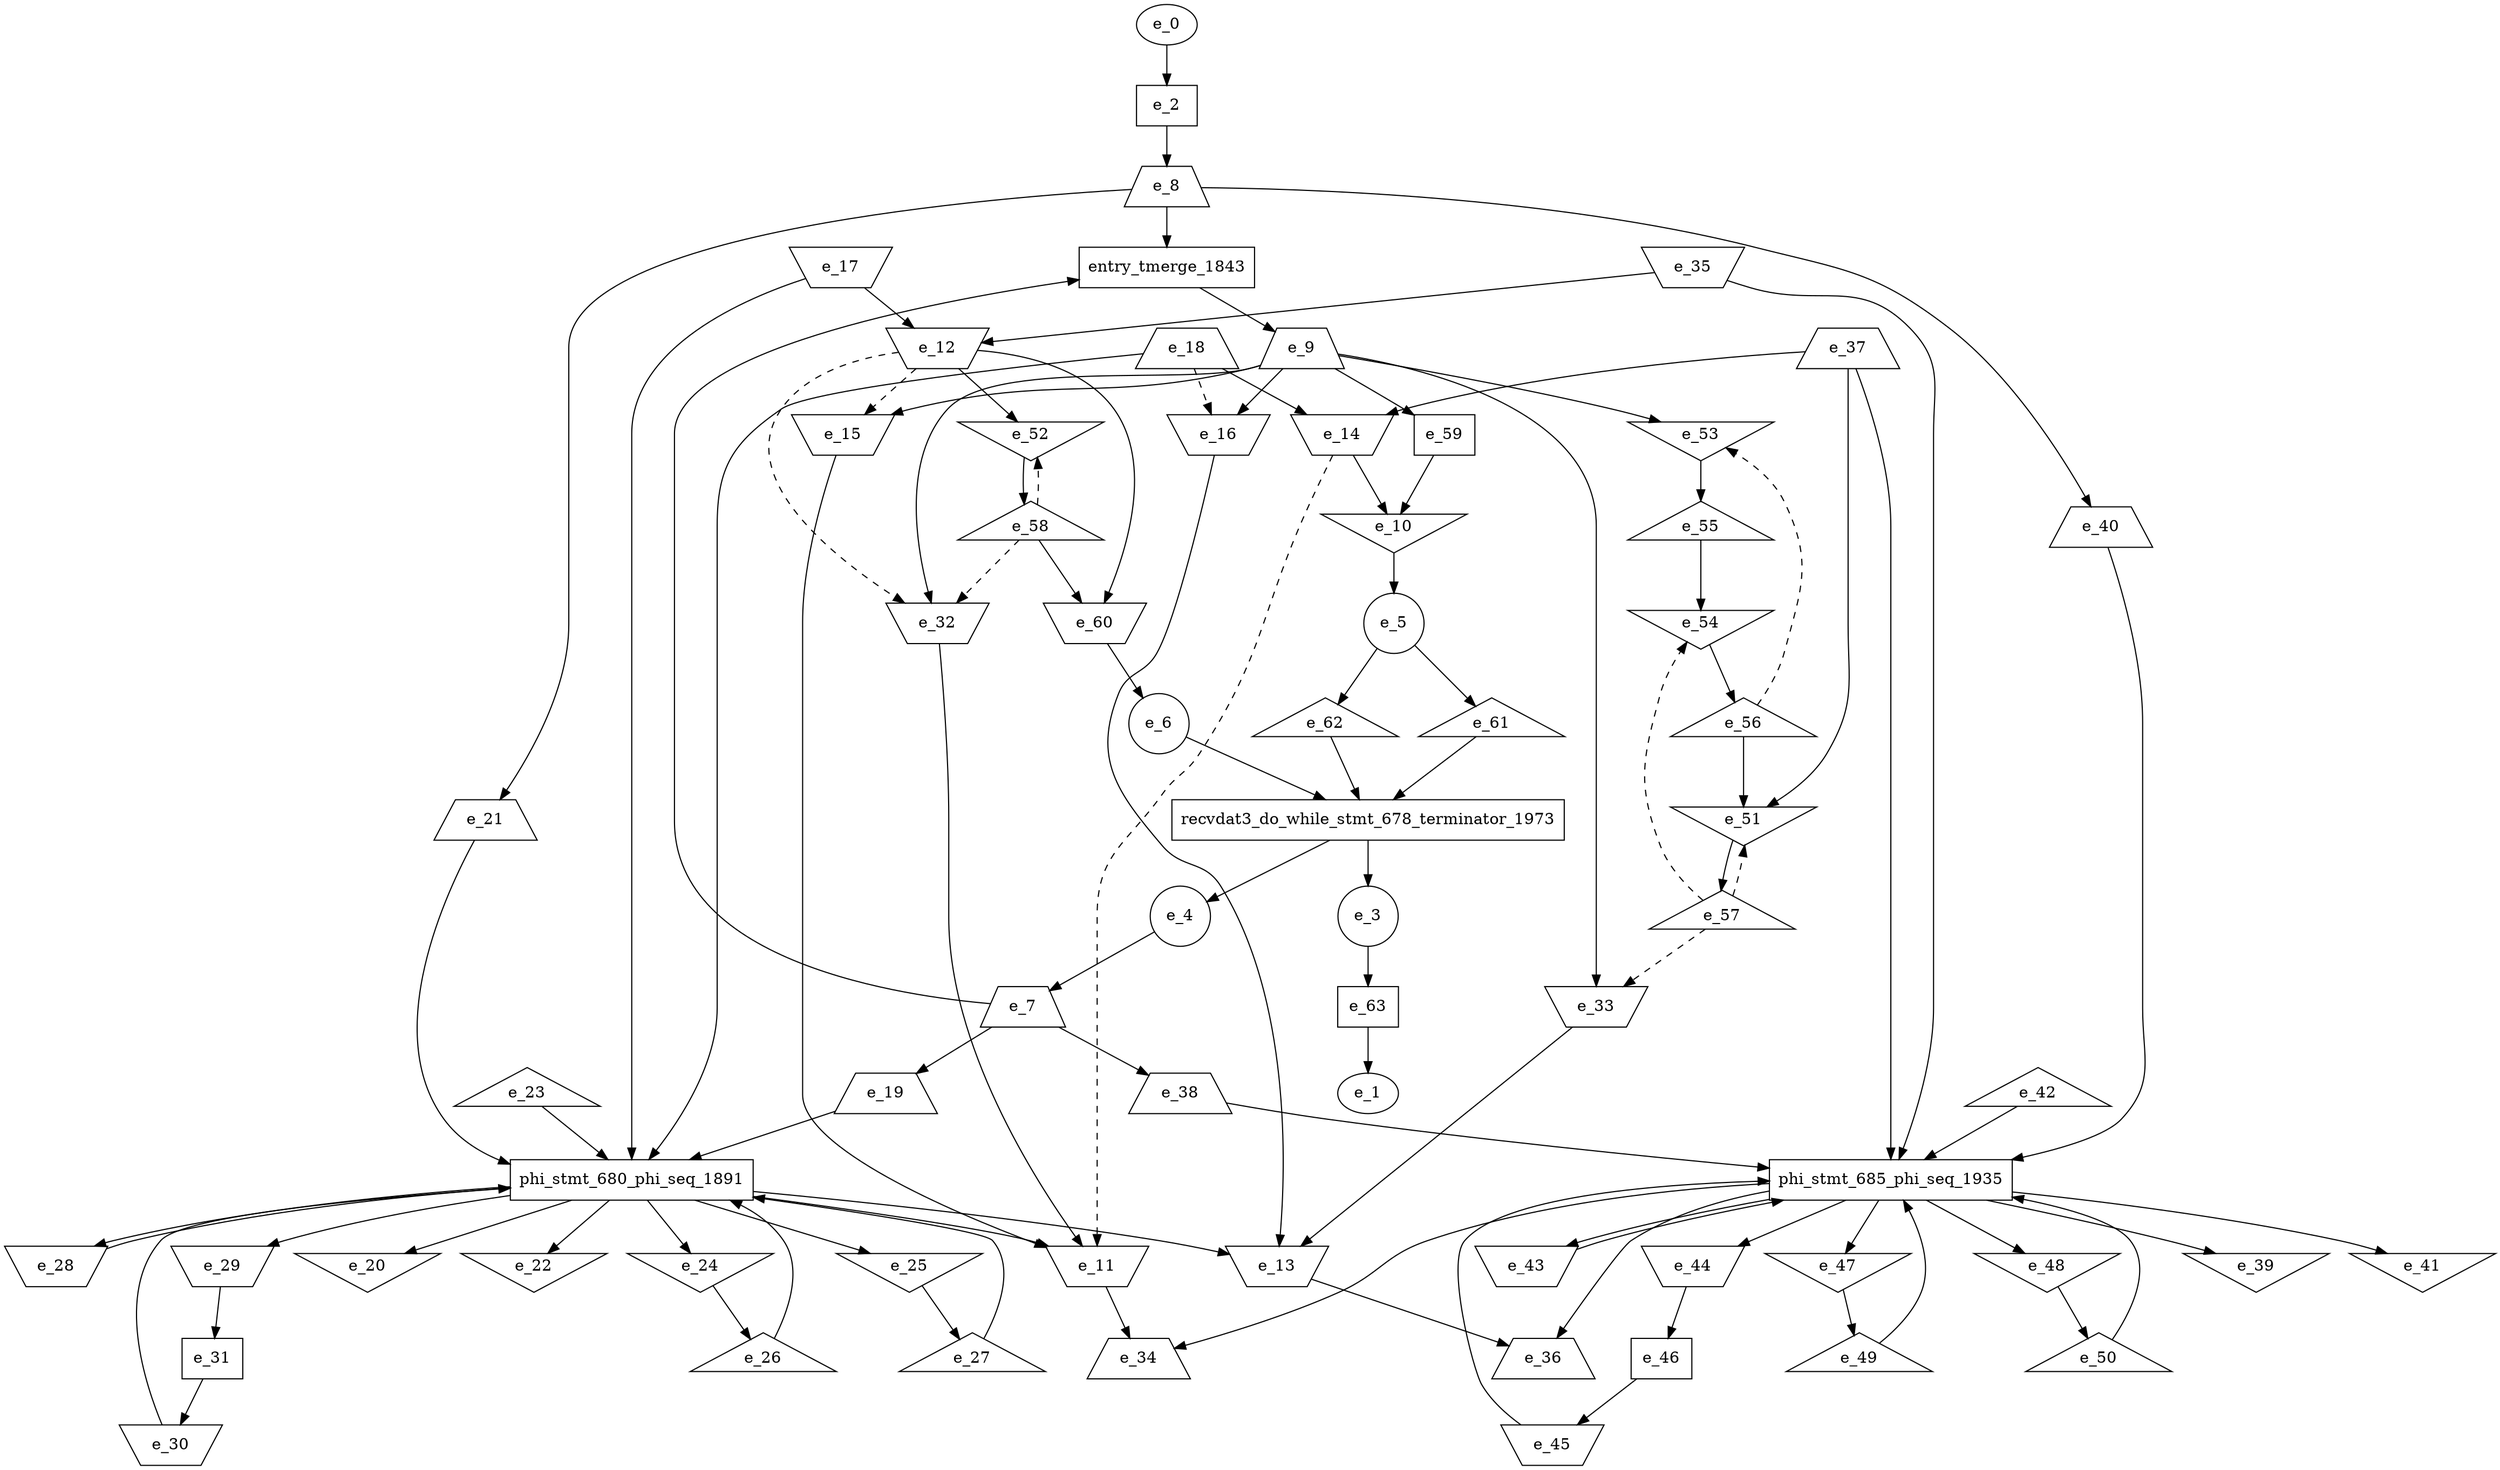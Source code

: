 digraph control_path {
  e_0: entry_node : n ;
  e_1: exit_node : s ;
  e_2 [shape = dot];
  e_3 [shape = circle];
  e_4 [shape = circle];
  e_5 [shape = circle];
  e_6 [shape = circle];
  e_7 [shape = trapezium];
  e_8 [shape = trapezium];
  e_9 [shape = trapezium];
  e_10 [shape = invtriangle];
  e_11 [shape = invtrapezium];
  e_12 [shape = invtrapezium];
  e_13 [shape = invtrapezium];
  e_14 [shape = invtrapezium];
  e_15 [shape = invtrapezium];
  e_16 [shape = invtrapezium];
  e_17 [shape = invtrapezium];
  e_18 [shape = trapezium];
  e_19 [shape = trapezium];
  e_20 [shape = invtriangle];
  e_21 [shape = trapezium];
  e_22 [shape = invtriangle];
  e_23 [shape = triangle];
  e_24 [shape = invtriangle];
  e_25 [shape = invtriangle];
  e_26 [shape = triangle];
  e_27 [shape = triangle];
  e_28 [shape = invtrapezium];
  e_29 [shape = invtrapezium];
  e_30 [shape = invtrapezium];
  e_31 [shape = dot];
  e_32 [shape = invtrapezium];
  e_33 [shape = invtrapezium];
  e_34 [shape = trapezium];
  e_35 [shape = invtrapezium];
  e_36 [shape = trapezium];
  e_37 [shape = trapezium];
  e_38 [shape = trapezium];
  e_39 [shape = invtriangle];
  e_40 [shape = trapezium];
  e_41 [shape = invtriangle];
  e_42 [shape = triangle];
  e_43 [shape = invtrapezium];
  e_44 [shape = invtrapezium];
  e_45 [shape = invtrapezium];
  e_46 [shape = dot];
  e_47 [shape = invtriangle];
  e_48 [shape = invtriangle];
  e_49 [shape = triangle];
  e_50 [shape = triangle];
  e_51 [shape = invtriangle];
  e_52 [shape = invtriangle];
  e_53 [shape = invtriangle];
  e_54 [shape = invtriangle];
  e_55 [shape = triangle];
  e_56 [shape = triangle];
  e_57 [shape = triangle];
  e_58 [shape = triangle];
  e_59 [shape = dot];
  e_60 [shape = invtrapezium];
  e_61 [shape = triangle];
  e_62 [shape = triangle];
  e_63 [shape = dot];
  e_63 -> e_1;
  e_0 -> e_2;
  e_10 -> e_5;
  e_60 -> e_6;
  e_4 -> e_7;
  e_2 -> e_8;
  e_14 -> e_10;
  e_59 -> e_10;
  e_15 -> e_11;
  e_32 -> e_11;
  e_14 -> e_11[style = dashed];
  e_17 -> e_12;
  e_35 -> e_12;
  e_16 -> e_13;
  e_33 -> e_13;
  e_18 -> e_14;
  e_37 -> e_14;
  e_9 -> e_15;
  e_12 -> e_15[style = dashed];
  e_9 -> e_16;
  e_18 -> e_16[style = dashed];
  e_7 -> e_19;
  e_8 -> e_21;
  e_24 -> e_26;
  e_25 -> e_27;
  e_31 -> e_30;
  e_29 -> e_31;
  e_9 -> e_32;
  e_12 -> e_32[style = dashed];
  e_58 -> e_32[style = dashed];
  e_9 -> e_33;
  e_57 -> e_33[style = dashed];
  e_11 -> e_34;
  e_13 -> e_36;
  e_7 -> e_38;
  e_8 -> e_40;
  e_46 -> e_45;
  e_44 -> e_46;
  e_47 -> e_49;
  e_48 -> e_50;
  e_37 -> e_51;
  e_56 -> e_51;
  e_57 -> e_51[style = dashed];
  e_12 -> e_52;
  e_58 -> e_52[style = dashed];
  e_9 -> e_53;
  e_56 -> e_53[style = dashed];
  e_55 -> e_54;
  e_57 -> e_54[style = dashed];
  e_53 -> e_55;
  e_54 -> e_56;
  e_51 -> e_57;
  e_52 -> e_58;
  e_9 -> e_59;
  e_12 -> e_60;
  e_58 -> e_60;
  e_5 -> e_61;
  e_5 -> e_62;
  e_3 -> e_63;
  recvdat3_do_while_stmt_678_terminator_1973 [shape=rectangle];
e_6 -> recvdat3_do_while_stmt_678_terminator_1973;
e_62 -> recvdat3_do_while_stmt_678_terminator_1973;
e_61 -> recvdat3_do_while_stmt_678_terminator_1973;
recvdat3_do_while_stmt_678_terminator_1973 -> e_4;
recvdat3_do_while_stmt_678_terminator_1973 -> e_3;
  phi_stmt_680_phi_seq_1891 [shape=rectangle];
e_19 -> phi_stmt_680_phi_seq_1891;
phi_stmt_680_phi_seq_1891 -> e_24;
phi_stmt_680_phi_seq_1891 -> e_25;
phi_stmt_680_phi_seq_1891 -> e_20;
e_26 -> phi_stmt_680_phi_seq_1891;
e_27 -> phi_stmt_680_phi_seq_1891;
e_21 -> phi_stmt_680_phi_seq_1891;
phi_stmt_680_phi_seq_1891 -> e_28;
phi_stmt_680_phi_seq_1891 -> e_29;
phi_stmt_680_phi_seq_1891 -> e_22;
e_28 -> phi_stmt_680_phi_seq_1891;
e_30 -> phi_stmt_680_phi_seq_1891;
e_17 -> phi_stmt_680_phi_seq_1891;
e_18 -> phi_stmt_680_phi_seq_1891;
phi_stmt_680_phi_seq_1891 -> e_11;
phi_stmt_680_phi_seq_1891 -> e_13;
e_23 -> phi_stmt_680_phi_seq_1891;
  phi_stmt_685_phi_seq_1935 [shape=rectangle];
e_40 -> phi_stmt_685_phi_seq_1935;
phi_stmt_685_phi_seq_1935 -> e_43;
phi_stmt_685_phi_seq_1935 -> e_44;
phi_stmt_685_phi_seq_1935 -> e_41;
e_43 -> phi_stmt_685_phi_seq_1935;
e_45 -> phi_stmt_685_phi_seq_1935;
e_38 -> phi_stmt_685_phi_seq_1935;
phi_stmt_685_phi_seq_1935 -> e_47;
phi_stmt_685_phi_seq_1935 -> e_48;
phi_stmt_685_phi_seq_1935 -> e_39;
e_49 -> phi_stmt_685_phi_seq_1935;
e_50 -> phi_stmt_685_phi_seq_1935;
e_35 -> phi_stmt_685_phi_seq_1935;
e_37 -> phi_stmt_685_phi_seq_1935;
phi_stmt_685_phi_seq_1935 -> e_34;
phi_stmt_685_phi_seq_1935 -> e_36;
e_42 -> phi_stmt_685_phi_seq_1935;
entry_tmerge_1843 [shape = rectangle]; 
e_7 -> entry_tmerge_1843;
e_8 -> entry_tmerge_1843;
entry_tmerge_1843 -> e_9;
}
